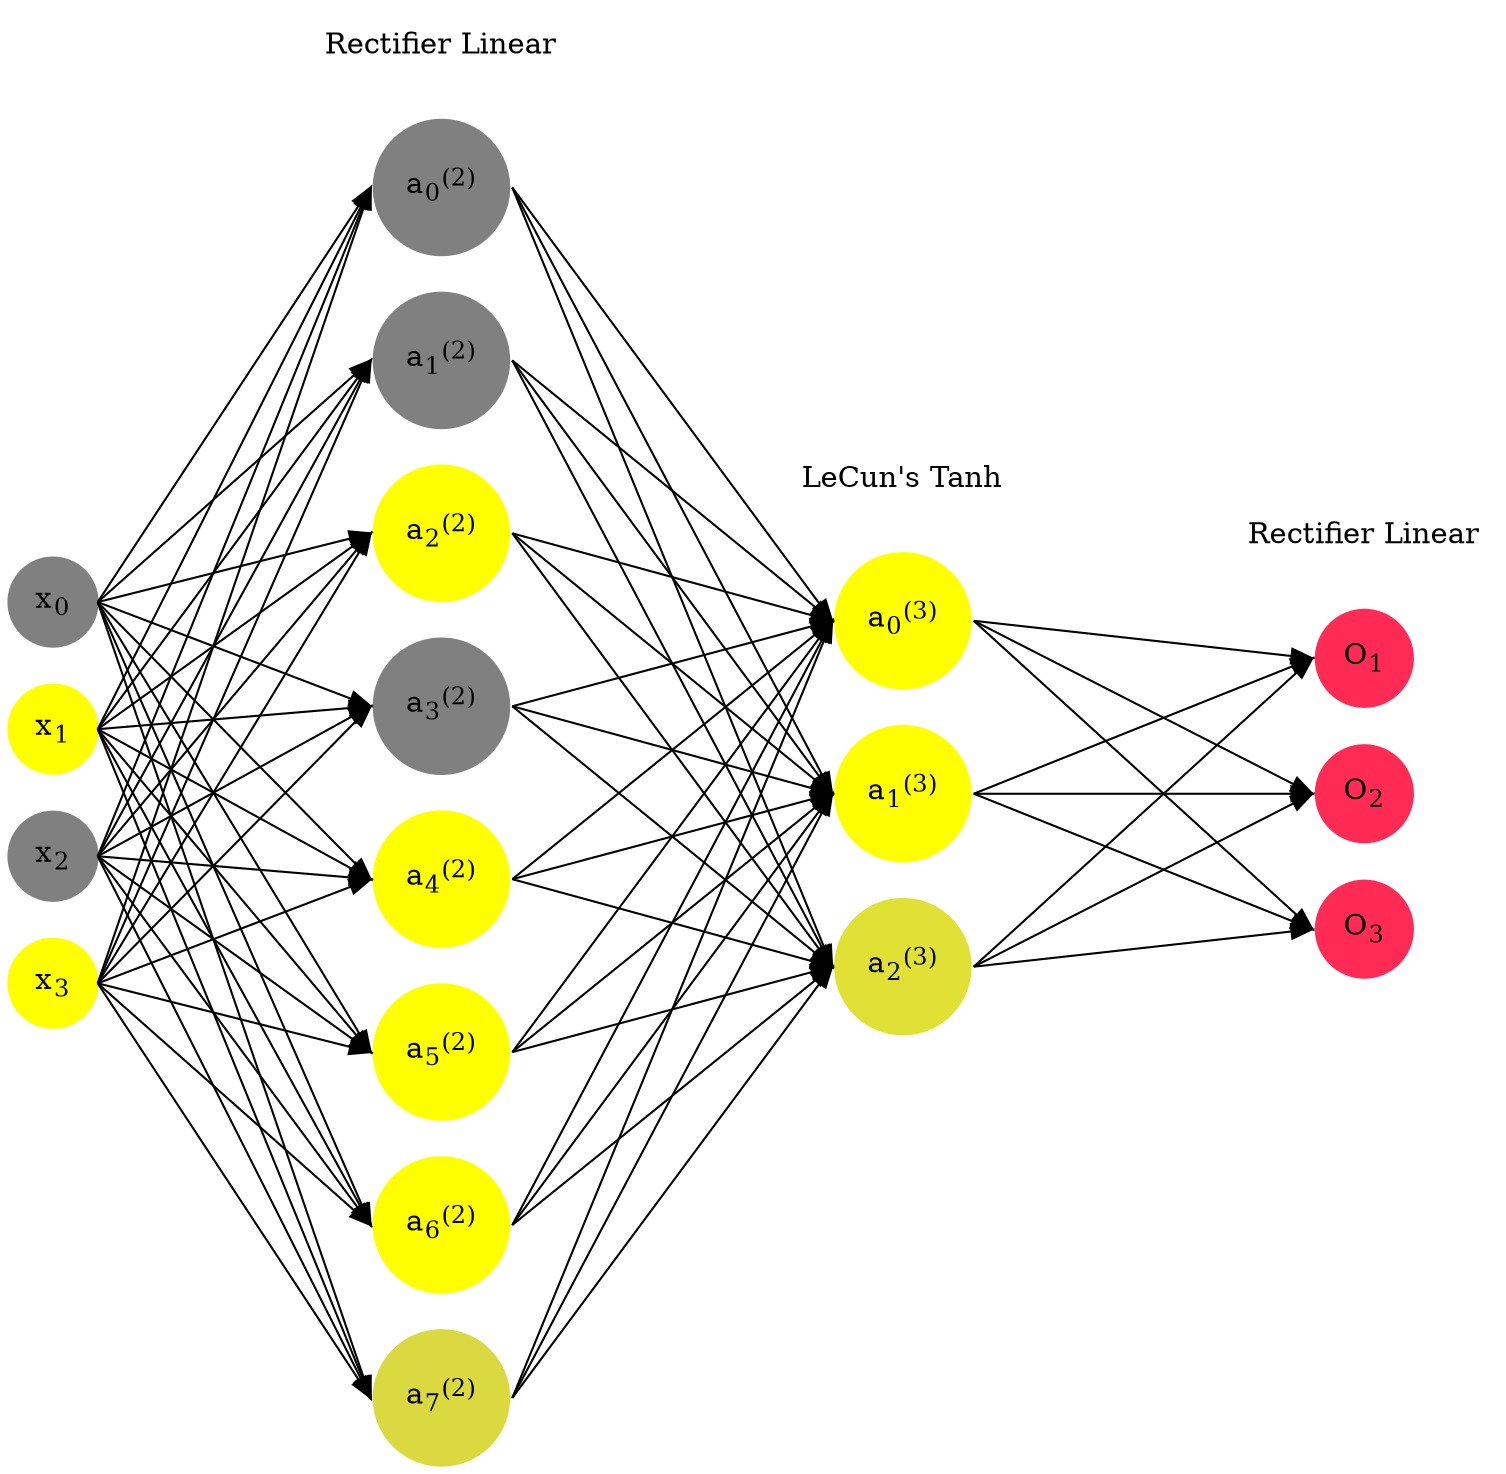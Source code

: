 digraph G {
	rankdir = LR;
	splines=false;
	edge[style=invis];
	ranksep= 1.4;
	{
	node [shape=circle, color="0.1667, 0.0, 0.5", style=filled, fillcolor="0.1667, 0.0, 0.5"];
	x0 [label=<x<sub>0</sub>>];
	}
	{
	node [shape=circle, color="0.1667, 1.0, 1.0", style=filled, fillcolor="0.1667, 1.0, 1.0"];
	x1 [label=<x<sub>1</sub>>];
	}
	{
	node [shape=circle, color="0.1667, 0.0, 0.5", style=filled, fillcolor="0.1667, 0.0, 0.5"];
	x2 [label=<x<sub>2</sub>>];
	}
	{
	node [shape=circle, color="0.1667, 1.0, 1.0", style=filled, fillcolor="0.1667, 1.0, 1.0"];
	x3 [label=<x<sub>3</sub>>];
	}
	{
	node [shape=circle, color="0.1667, 0.000000, 0.500000", style=filled, fillcolor="0.1667, 0.000000, 0.500000"];
	a02 [label=<a<sub>0</sub><sup>(2)</sup>>];
	}
	{
	node [shape=circle, color="0.1667, 0.000000, 0.500000", style=filled, fillcolor="0.1667, 0.000000, 0.500000"];
	a12 [label=<a<sub>1</sub><sup>(2)</sup>>];
	}
	{
	node [shape=circle, color="0.1667, 1.148925, 1.074463", style=filled, fillcolor="0.1667, 1.148925, 1.074463"];
	a22 [label=<a<sub>2</sub><sup>(2)</sup>>];
	}
	{
	node [shape=circle, color="0.1667, 0.000000, 0.500000", style=filled, fillcolor="0.1667, 0.000000, 0.500000"];
	a32 [label=<a<sub>3</sub><sup>(2)</sup>>];
	}
	{
	node [shape=circle, color="0.1667, 1.058942, 1.029471", style=filled, fillcolor="0.1667, 1.058942, 1.029471"];
	a42 [label=<a<sub>4</sub><sup>(2)</sup>>];
	}
	{
	node [shape=circle, color="0.1667, 3.506683, 2.253342", style=filled, fillcolor="0.1667, 3.506683, 2.253342"];
	a52 [label=<a<sub>5</sub><sup>(2)</sup>>];
	}
	{
	node [shape=circle, color="0.1667, 1.137414, 1.068707", style=filled, fillcolor="0.1667, 1.137414, 1.068707"];
	a62 [label=<a<sub>6</sub><sup>(2)</sup>>];
	}
	{
	node [shape=circle, color="0.1667, 0.704304, 0.852152", style=filled, fillcolor="0.1667, 0.704304, 0.852152"];
	a72 [label=<a<sub>7</sub><sup>(2)</sup>>];
	}
	{
	node [shape=circle, color="0.1667, 1.386226, 1.193113", style=filled, fillcolor="0.1667, 1.386226, 1.193113"];
	a03 [label=<a<sub>0</sub><sup>(3)</sup>>];
	}
	{
	node [shape=circle, color="0.1667, 1.008860, 1.004430", style=filled, fillcolor="0.1667, 1.008860, 1.004430"];
	a13 [label=<a<sub>1</sub><sup>(3)</sup>>];
	}
	{
	node [shape=circle, color="0.1667, 0.760972, 0.880486", style=filled, fillcolor="0.1667, 0.760972, 0.880486"];
	a23 [label=<a<sub>2</sub><sup>(3)</sup>>];
	}
	{
	node [shape=circle, color="0.9667, 0.83, 1.0", style=filled, fillcolor="0.9667, 0.83, 1.0"];
	O1 [label=<O<sub>1</sub>>];
	}
	{
	node [shape=circle, color="0.9667, 0.83, 1.0", style=filled, fillcolor="0.9667, 0.83, 1.0"];
	O2 [label=<O<sub>2</sub>>];
	}
	{
	node [shape=circle, color="0.9667, 0.83, 1.0", style=filled, fillcolor="0.9667, 0.83, 1.0"];
	O3 [label=<O<sub>3</sub>>];
	}
	{
	rank=same;
	x0->x1->x2->x3;
	}
	{
	rank=same;
	a02->a12->a22->a32->a42->a52->a62->a72;
	}
	{
	rank=same;
	a03->a13->a23;
	}
	{
	rank=same;
	O1->O2->O3;
	}
	l1 [shape=plaintext,label="Rectifier Linear"];
	l1->a02;
	{rank=same; l1;a02};
	l2 [shape=plaintext,label="LeCun's Tanh"];
	l2->a03;
	{rank=same; l2;a03};
	l3 [shape=plaintext,label="Rectifier Linear"];
	l3->O1;
	{rank=same; l3;O1};
edge[style=solid, tailport=e, headport=w];
	{x0;x1;x2;x3} -> {a02;a12;a22;a32;a42;a52;a62;a72};
	{a02;a12;a22;a32;a42;a52;a62;a72} -> {a03;a13;a23};
	{a03;a13;a23} -> {O1,O2,O3};
}